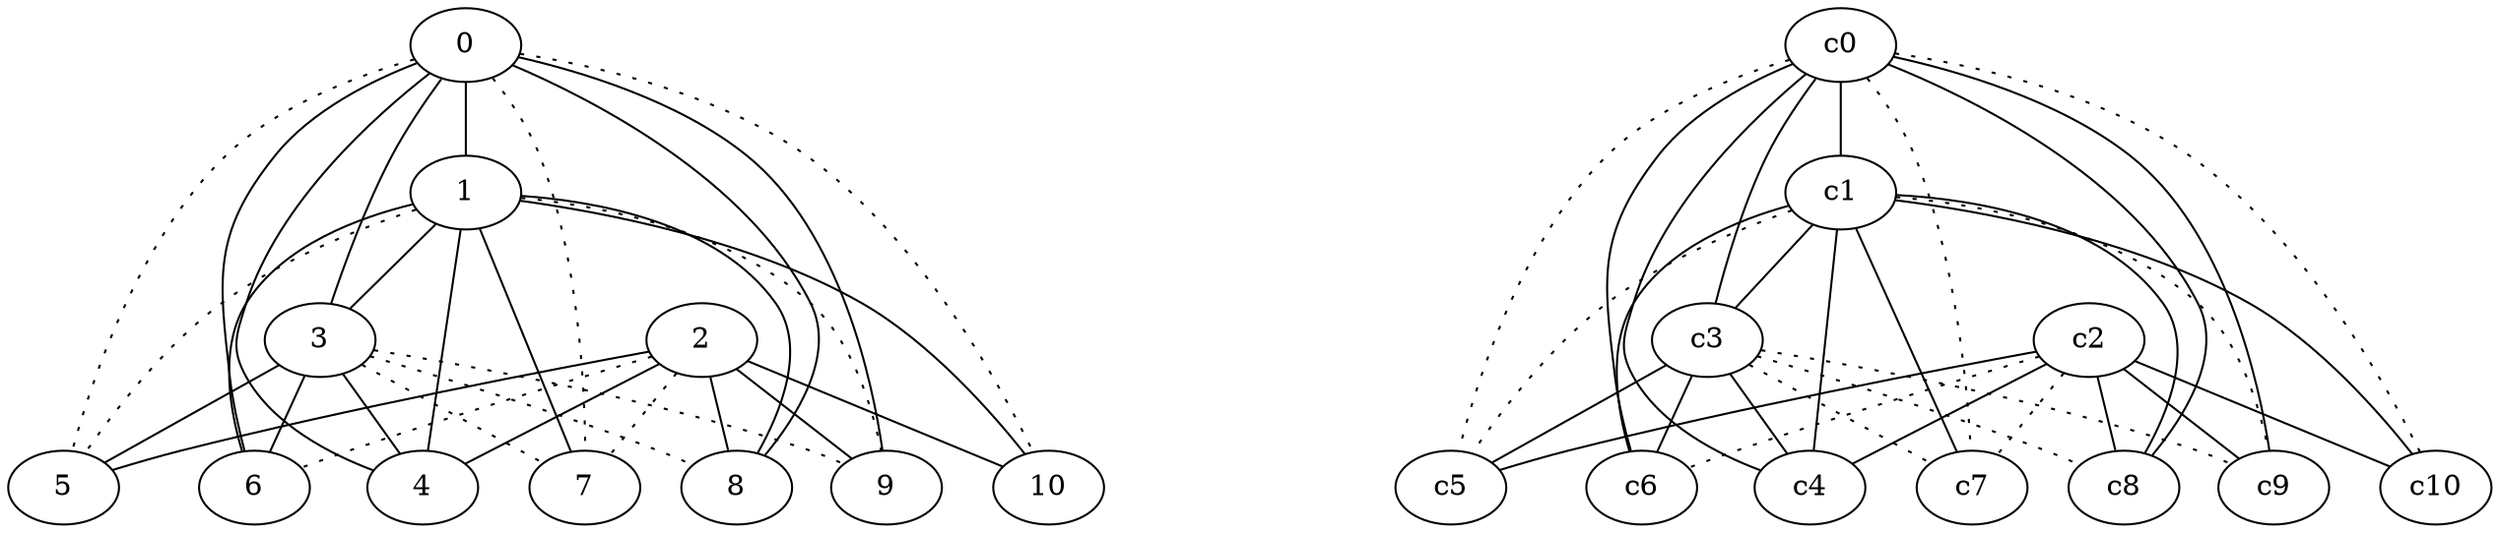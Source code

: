 graph {
a0[label=0];
a1[label=1];
a2[label=2];
a3[label=3];
a4[label=4];
a5[label=5];
a6[label=6];
a7[label=7];
a8[label=8];
a9[label=9];
a10[label=10];
a0 -- a1;
a0 -- a3;
a0 -- a4;
a0 -- a5 [style=dotted];
a0 -- a6;
a0 -- a7 [style=dotted];
a0 -- a8;
a0 -- a9;
a0 -- a10 [style=dotted];
a1 -- a3;
a1 -- a4;
a1 -- a5 [style=dotted];
a1 -- a6;
a1 -- a7;
a1 -- a8;
a1 -- a9 [style=dotted];
a1 -- a10;
a2 -- a4;
a2 -- a5;
a2 -- a6 [style=dotted];
a2 -- a7 [style=dotted];
a2 -- a8;
a2 -- a9;
a2 -- a10;
a3 -- a4;
a3 -- a5;
a3 -- a6;
a3 -- a7 [style=dotted];
a3 -- a8 [style=dotted];
a3 -- a9 [style=dotted];
c0 -- c1;
c0 -- c3;
c0 -- c4;
c0 -- c5 [style=dotted];
c0 -- c6;
c0 -- c7 [style=dotted];
c0 -- c8;
c0 -- c9;
c0 -- c10 [style=dotted];
c1 -- c3;
c1 -- c4;
c1 -- c5 [style=dotted];
c1 -- c6;
c1 -- c7;
c1 -- c8;
c1 -- c9 [style=dotted];
c1 -- c10;
c2 -- c4;
c2 -- c5;
c2 -- c6 [style=dotted];
c2 -- c7 [style=dotted];
c2 -- c8;
c2 -- c9;
c2 -- c10;
c3 -- c4;
c3 -- c5;
c3 -- c6;
c3 -- c7 [style=dotted];
c3 -- c8 [style=dotted];
c3 -- c9 [style=dotted];
}

